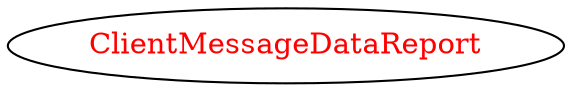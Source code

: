 digraph dependencyGraph {
 concentrate=true;
 ranksep="2.0";
 rankdir="LR"; 
 splines="ortho";
"ClientMessageDataReport" [fontcolor="red"];
}